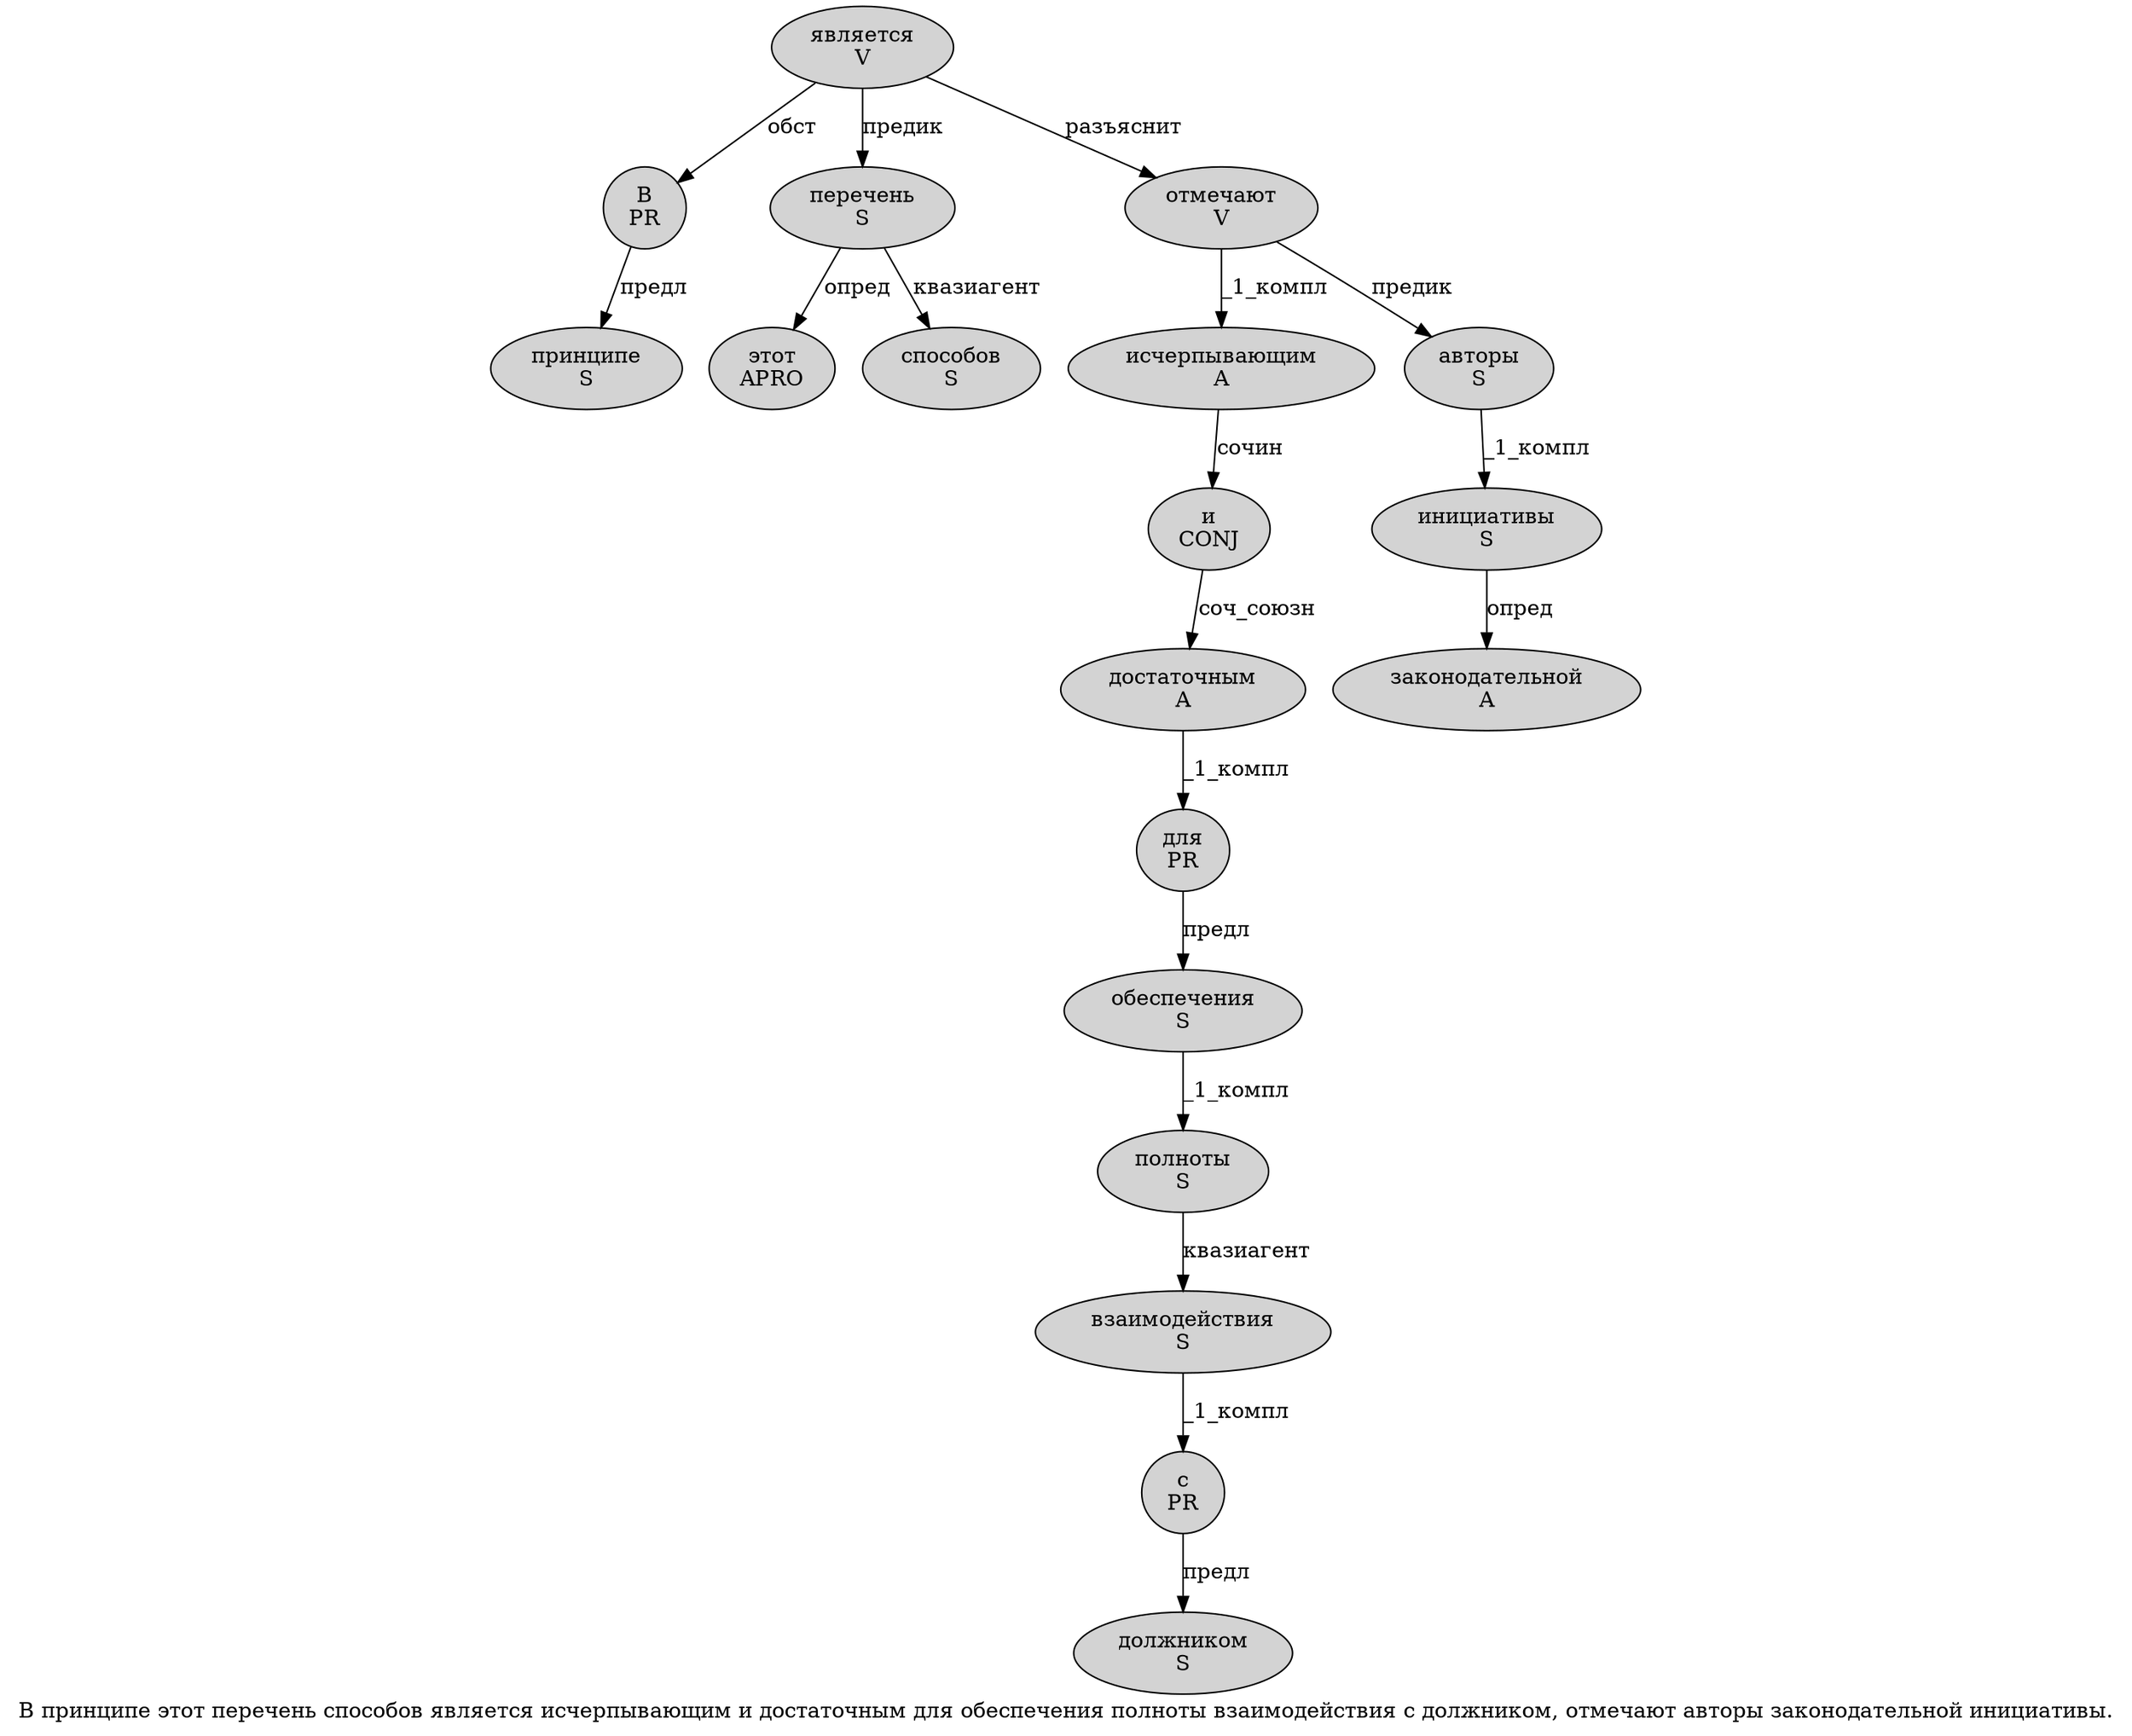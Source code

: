 digraph SENTENCE_126 {
	graph [label="В принципе этот перечень способов является исчерпывающим и достаточным для обеспечения полноты взаимодействия с должником, отмечают авторы законодательной инициативы."]
	node [style=filled]
		0 [label="В
PR" color="" fillcolor=lightgray penwidth=1 shape=ellipse]
		1 [label="принципе
S" color="" fillcolor=lightgray penwidth=1 shape=ellipse]
		2 [label="этот
APRO" color="" fillcolor=lightgray penwidth=1 shape=ellipse]
		3 [label="перечень
S" color="" fillcolor=lightgray penwidth=1 shape=ellipse]
		4 [label="способов
S" color="" fillcolor=lightgray penwidth=1 shape=ellipse]
		5 [label="является
V" color="" fillcolor=lightgray penwidth=1 shape=ellipse]
		6 [label="исчерпывающим
A" color="" fillcolor=lightgray penwidth=1 shape=ellipse]
		7 [label="и
CONJ" color="" fillcolor=lightgray penwidth=1 shape=ellipse]
		8 [label="достаточным
A" color="" fillcolor=lightgray penwidth=1 shape=ellipse]
		9 [label="для
PR" color="" fillcolor=lightgray penwidth=1 shape=ellipse]
		10 [label="обеспечения
S" color="" fillcolor=lightgray penwidth=1 shape=ellipse]
		11 [label="полноты
S" color="" fillcolor=lightgray penwidth=1 shape=ellipse]
		12 [label="взаимодействия
S" color="" fillcolor=lightgray penwidth=1 shape=ellipse]
		13 [label="с
PR" color="" fillcolor=lightgray penwidth=1 shape=ellipse]
		14 [label="должником
S" color="" fillcolor=lightgray penwidth=1 shape=ellipse]
		16 [label="отмечают
V" color="" fillcolor=lightgray penwidth=1 shape=ellipse]
		17 [label="авторы
S" color="" fillcolor=lightgray penwidth=1 shape=ellipse]
		18 [label="законодательной
A" color="" fillcolor=lightgray penwidth=1 shape=ellipse]
		19 [label="инициативы
S" color="" fillcolor=lightgray penwidth=1 shape=ellipse]
			16 -> 6 [label="_1_компл"]
			16 -> 17 [label="предик"]
			3 -> 2 [label="опред"]
			3 -> 4 [label="квазиагент"]
			12 -> 13 [label="_1_компл"]
			5 -> 0 [label="обст"]
			5 -> 3 [label="предик"]
			5 -> 16 [label="разъяснит"]
			10 -> 11 [label="_1_компл"]
			9 -> 10 [label="предл"]
			19 -> 18 [label="опред"]
			13 -> 14 [label="предл"]
			6 -> 7 [label="сочин"]
			17 -> 19 [label="_1_компл"]
			7 -> 8 [label="соч_союзн"]
			0 -> 1 [label="предл"]
			11 -> 12 [label="квазиагент"]
			8 -> 9 [label="_1_компл"]
}